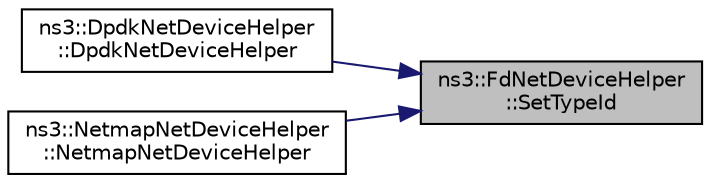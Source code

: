 digraph "ns3::FdNetDeviceHelper::SetTypeId"
{
 // LATEX_PDF_SIZE
  edge [fontname="Helvetica",fontsize="10",labelfontname="Helvetica",labelfontsize="10"];
  node [fontname="Helvetica",fontsize="10",shape=record];
  rankdir="RL";
  Node1 [label="ns3::FdNetDeviceHelper\l::SetTypeId",height=0.2,width=0.4,color="black", fillcolor="grey75", style="filled", fontcolor="black",tooltip="Set the TypeId of the Objects to be created by this helper."];
  Node1 -> Node2 [dir="back",color="midnightblue",fontsize="10",style="solid",fontname="Helvetica"];
  Node2 [label="ns3::DpdkNetDeviceHelper\l::DpdkNetDeviceHelper",height=0.2,width=0.4,color="black", fillcolor="white", style="filled",URL="$classns3_1_1_dpdk_net_device_helper.html#afcd2aa6e1d5348113b85eb1a5c509e76",tooltip="Construct a DpdkNetDeviceHelper and initialize DPDK EAL."];
  Node1 -> Node3 [dir="back",color="midnightblue",fontsize="10",style="solid",fontname="Helvetica"];
  Node3 [label="ns3::NetmapNetDeviceHelper\l::NetmapNetDeviceHelper",height=0.2,width=0.4,color="black", fillcolor="white", style="filled",URL="$classns3_1_1_netmap_net_device_helper.html#afd7f23f10aaac2aa5a70b06f3c387bd7",tooltip=" "];
}
